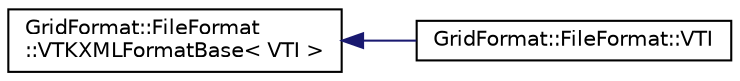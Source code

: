digraph "Graphical Class Hierarchy"
{
 // LATEX_PDF_SIZE
  edge [fontname="Helvetica",fontsize="10",labelfontname="Helvetica",labelfontsize="10"];
  node [fontname="Helvetica",fontsize="10",shape=record];
  rankdir="LR";
  Node0 [label="GridFormat::FileFormat\l::VTKXMLFormatBase\< VTI \>",height=0.2,width=0.4,color="black", fillcolor="white", style="filled",URL="$structGridFormat_1_1FileFormat_1_1VTKXMLFormatBase.html",tooltip=" "];
  Node0 -> Node1 [dir="back",color="midnightblue",fontsize="10",style="solid",fontname="Helvetica"];
  Node1 [label="GridFormat::FileFormat::VTI",height=0.2,width=0.4,color="black", fillcolor="white", style="filled",URL="$structGridFormat_1_1FileFormat_1_1VTI.html",tooltip="Selector for the .vti/.pvti image grid file format to be passed to the Writer."];
}
